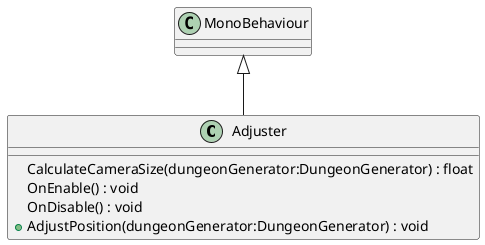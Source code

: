 @startuml
class Adjuster {
    CalculateCameraSize(dungeonGenerator:DungeonGenerator) : float
    OnEnable() : void
    OnDisable() : void
    + AdjustPosition(dungeonGenerator:DungeonGenerator) : void
}
MonoBehaviour <|-- Adjuster
@enduml
